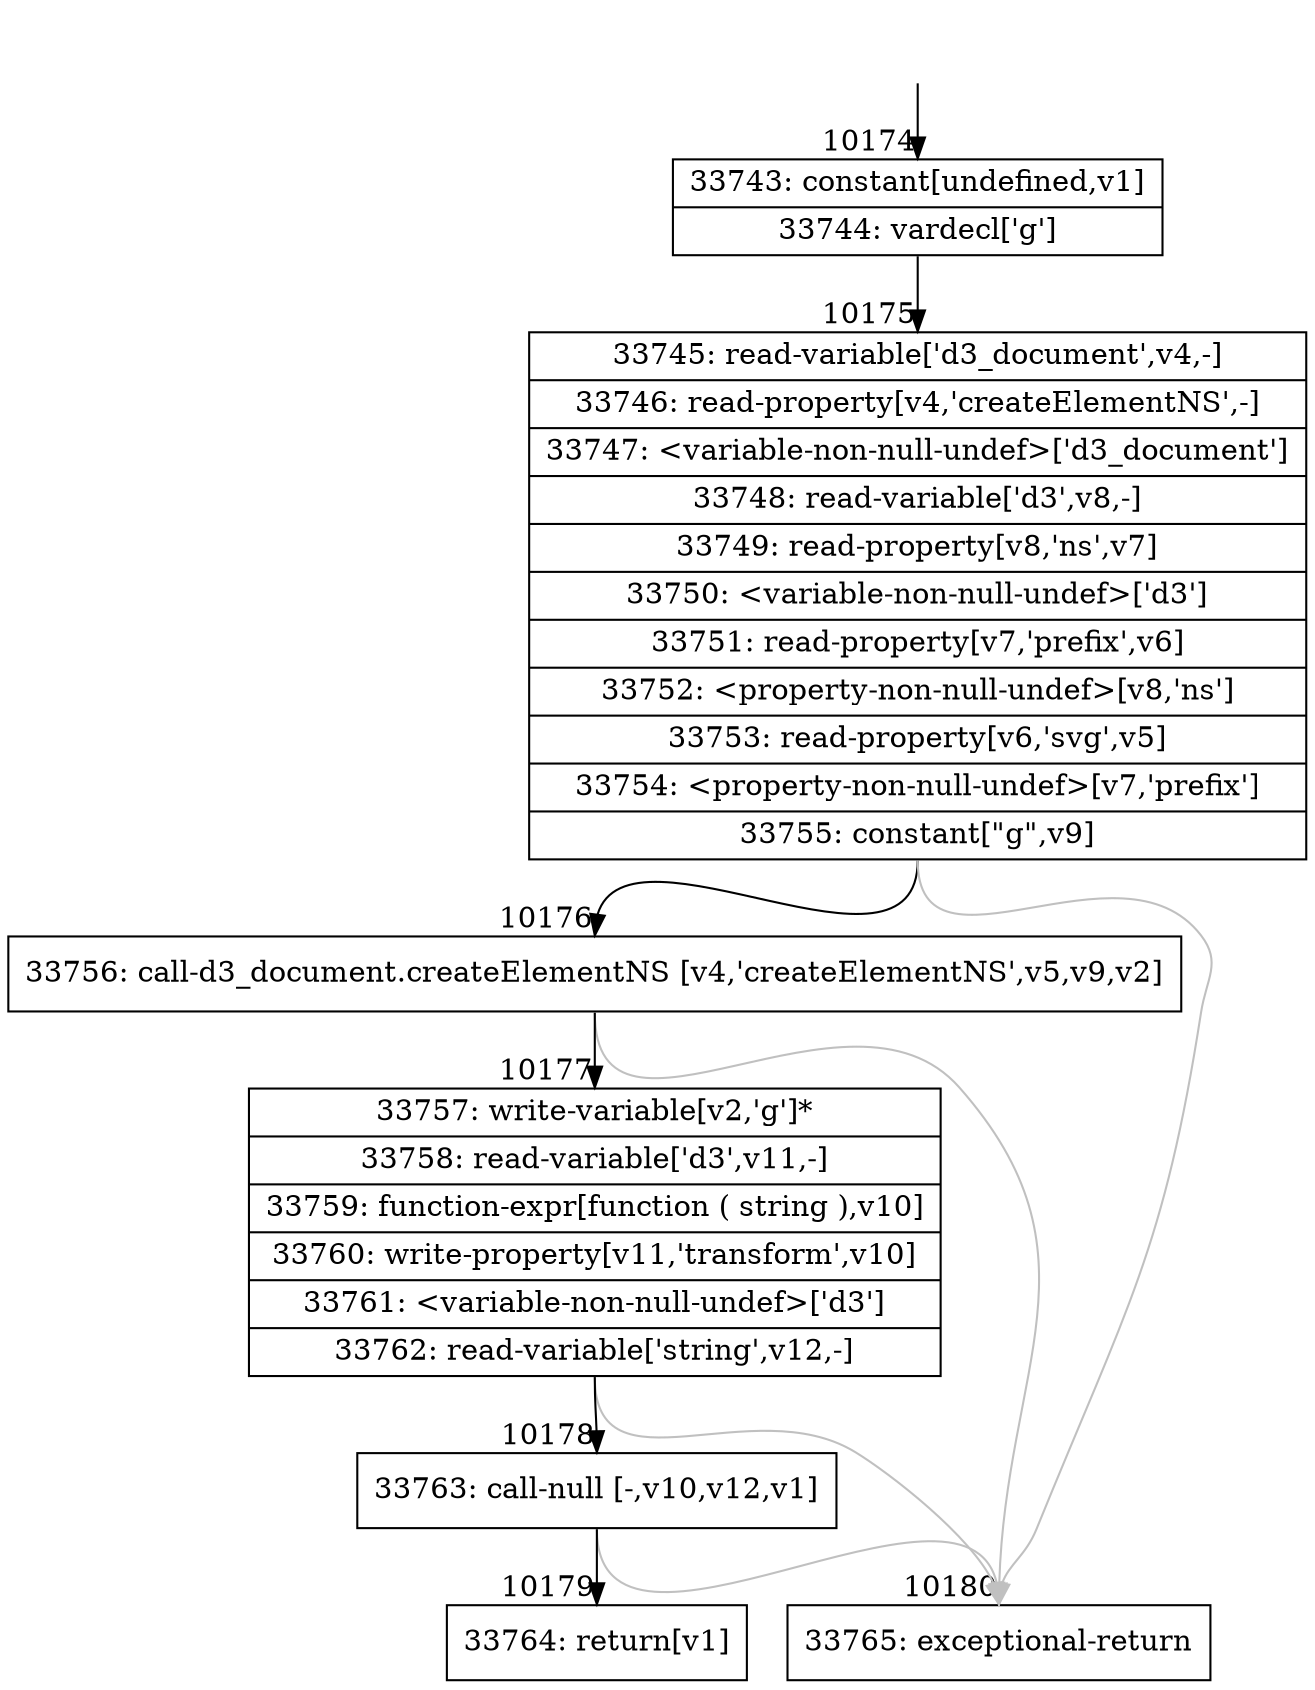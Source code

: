 digraph {
rankdir="TD"
BB_entry937[shape=none,label=""];
BB_entry937 -> BB10174 [tailport=s, headport=n, headlabel="    10174"]
BB10174 [shape=record label="{33743: constant[undefined,v1]|33744: vardecl['g']}" ] 
BB10174 -> BB10175 [tailport=s, headport=n, headlabel="      10175"]
BB10175 [shape=record label="{33745: read-variable['d3_document',v4,-]|33746: read-property[v4,'createElementNS',-]|33747: \<variable-non-null-undef\>['d3_document']|33748: read-variable['d3',v8,-]|33749: read-property[v8,'ns',v7]|33750: \<variable-non-null-undef\>['d3']|33751: read-property[v7,'prefix',v6]|33752: \<property-non-null-undef\>[v8,'ns']|33753: read-property[v6,'svg',v5]|33754: \<property-non-null-undef\>[v7,'prefix']|33755: constant[\"g\",v9]}" ] 
BB10175 -> BB10176 [tailport=s, headport=n, headlabel="      10176"]
BB10175 -> BB10180 [tailport=s, headport=n, color=gray, headlabel="      10180"]
BB10176 [shape=record label="{33756: call-d3_document.createElementNS [v4,'createElementNS',v5,v9,v2]}" ] 
BB10176 -> BB10177 [tailport=s, headport=n, headlabel="      10177"]
BB10176 -> BB10180 [tailport=s, headport=n, color=gray]
BB10177 [shape=record label="{33757: write-variable[v2,'g']*|33758: read-variable['d3',v11,-]|33759: function-expr[function ( string ),v10]|33760: write-property[v11,'transform',v10]|33761: \<variable-non-null-undef\>['d3']|33762: read-variable['string',v12,-]}" ] 
BB10177 -> BB10178 [tailport=s, headport=n, headlabel="      10178"]
BB10177 -> BB10180 [tailport=s, headport=n, color=gray]
BB10178 [shape=record label="{33763: call-null [-,v10,v12,v1]}" ] 
BB10178 -> BB10179 [tailport=s, headport=n, headlabel="      10179"]
BB10178 -> BB10180 [tailport=s, headport=n, color=gray]
BB10179 [shape=record label="{33764: return[v1]}" ] 
BB10180 [shape=record label="{33765: exceptional-return}" ] 
//#$~ 5946
}
